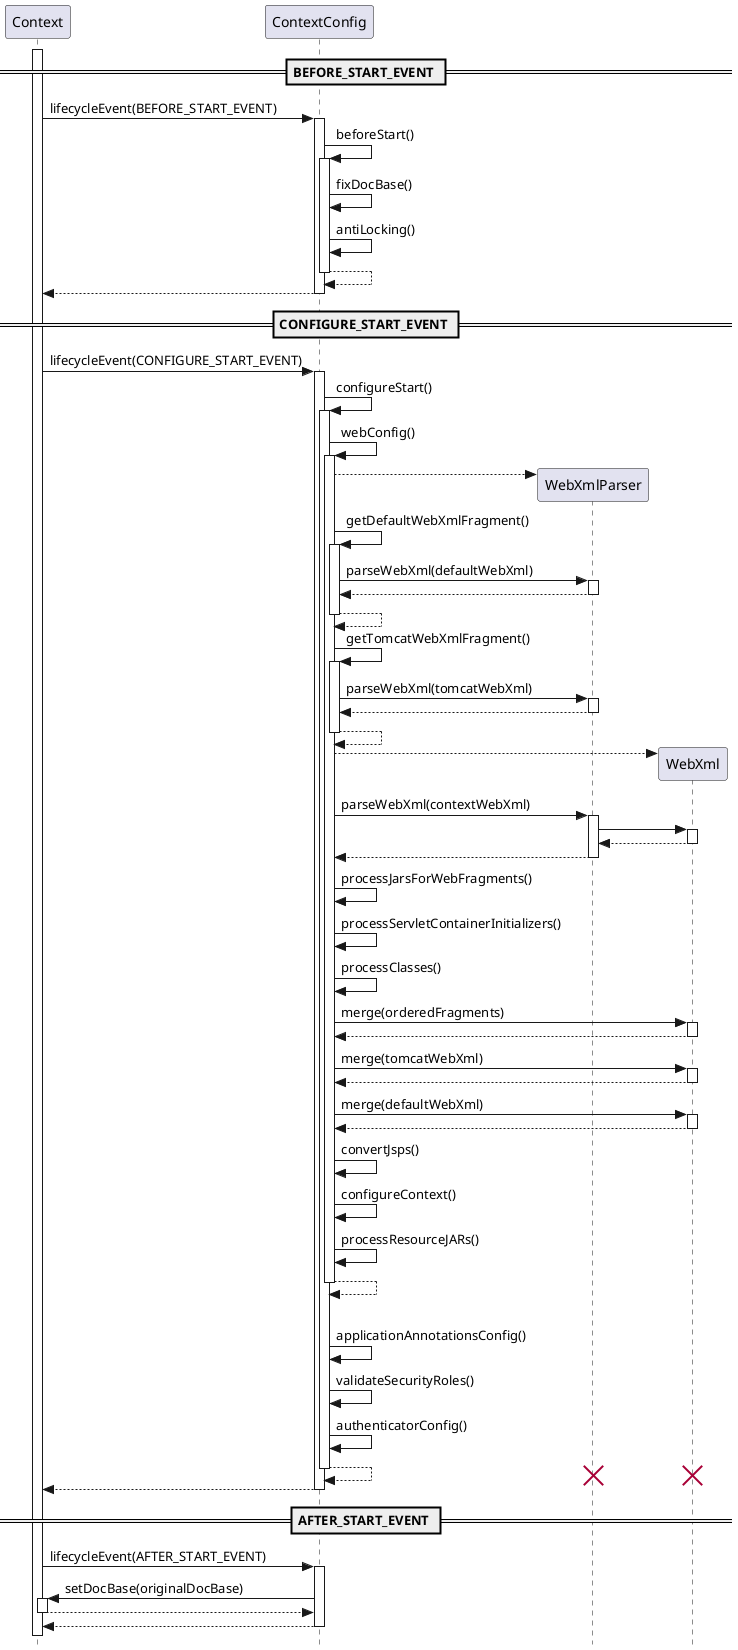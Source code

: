 @startuml

' Licensed to the Apache Software Foundation (ASF) under one or more
' contributor license agreements.  See the NOTICE file distributed with
' this work for additional information regarding copyright ownership.
' The ASF licenses this file to You under the Apache License, Version 2.0
' (the "License"); you may not use this file except in compliance with
' the License.  You may obtain a copy of the License at
'
'     http://www.apache.org/licenses/LICENSE-2.0
'
' Unless required by applicable law or agreed to in writing, software
' distributed under the License is distributed on an "AS IS" BASIS,
' WITHOUT WARRANTIES OR CONDITIONS OF ANY KIND, either express or implied.
' See the License for the specific language governing permissions and
' limitations under the License.

hide footbox
skinparam style strictuml

activate Context

== BEFORE_START_EVENT ==

Context -> ContextConfig ++:lifecycleEvent(BEFORE_START_EVENT)

ContextConfig -> ContextConfig ++: beforeStart()

ContextConfig -> ContextConfig: fixDocBase()

ContextConfig -> ContextConfig: antiLocking()

return

return

== CONFIGURE_START_EVENT ==

Context -> ContextConfig ++:lifecycleEvent(CONFIGURE_START_EVENT)

ContextConfig -> ContextConfig ++: configureStart()

ContextConfig -> ContextConfig ++: webConfig()

ContextConfig --> WebXmlParser **

ContextConfig -> ContextConfig ++: getDefaultWebXmlFragment()

ContextConfig -> WebXmlParser ++: parseWebXml(defaultWebXml)
return

return

ContextConfig -> ContextConfig ++: getTomcatWebXmlFragment()

ContextConfig -> WebXmlParser ++: parseWebXml(tomcatWebXml)
return

return

ContextConfig --> WebXml **

ContextConfig -> WebXmlParser ++: parseWebXml(contextWebXml)
WebXmlParser -> WebXml ++
return
return

ContextConfig -> ContextConfig: processJarsForWebFragments()
ContextConfig -> ContextConfig: processServletContainerInitializers()
ContextConfig -> ContextConfig: processClasses()

ContextConfig -> WebXml ++: merge(orderedFragments)
return

ContextConfig -> WebXml ++: merge(tomcatWebXml)
return

ContextConfig -> WebXml ++: merge(defaultWebXml)
return

ContextConfig -> ContextConfig: convertJsps()
ContextConfig -> ContextConfig: configureContext()
ContextConfig -> ContextConfig: processResourceJARs()

return

|||
ContextConfig -> ContextConfig: applicationAnnotationsConfig()

ContextConfig -> ContextConfig: validateSecurityRoles()

ContextConfig -> ContextConfig: authenticatorConfig()

return
destroy WebXmlParser
destroy WebXml

return

== AFTER_START_EVENT ==

Context -> ContextConfig ++:lifecycleEvent(AFTER_START_EVENT)

ContextConfig -> Context ++:setDocBase(originalDocBase)
return

return

@enduml